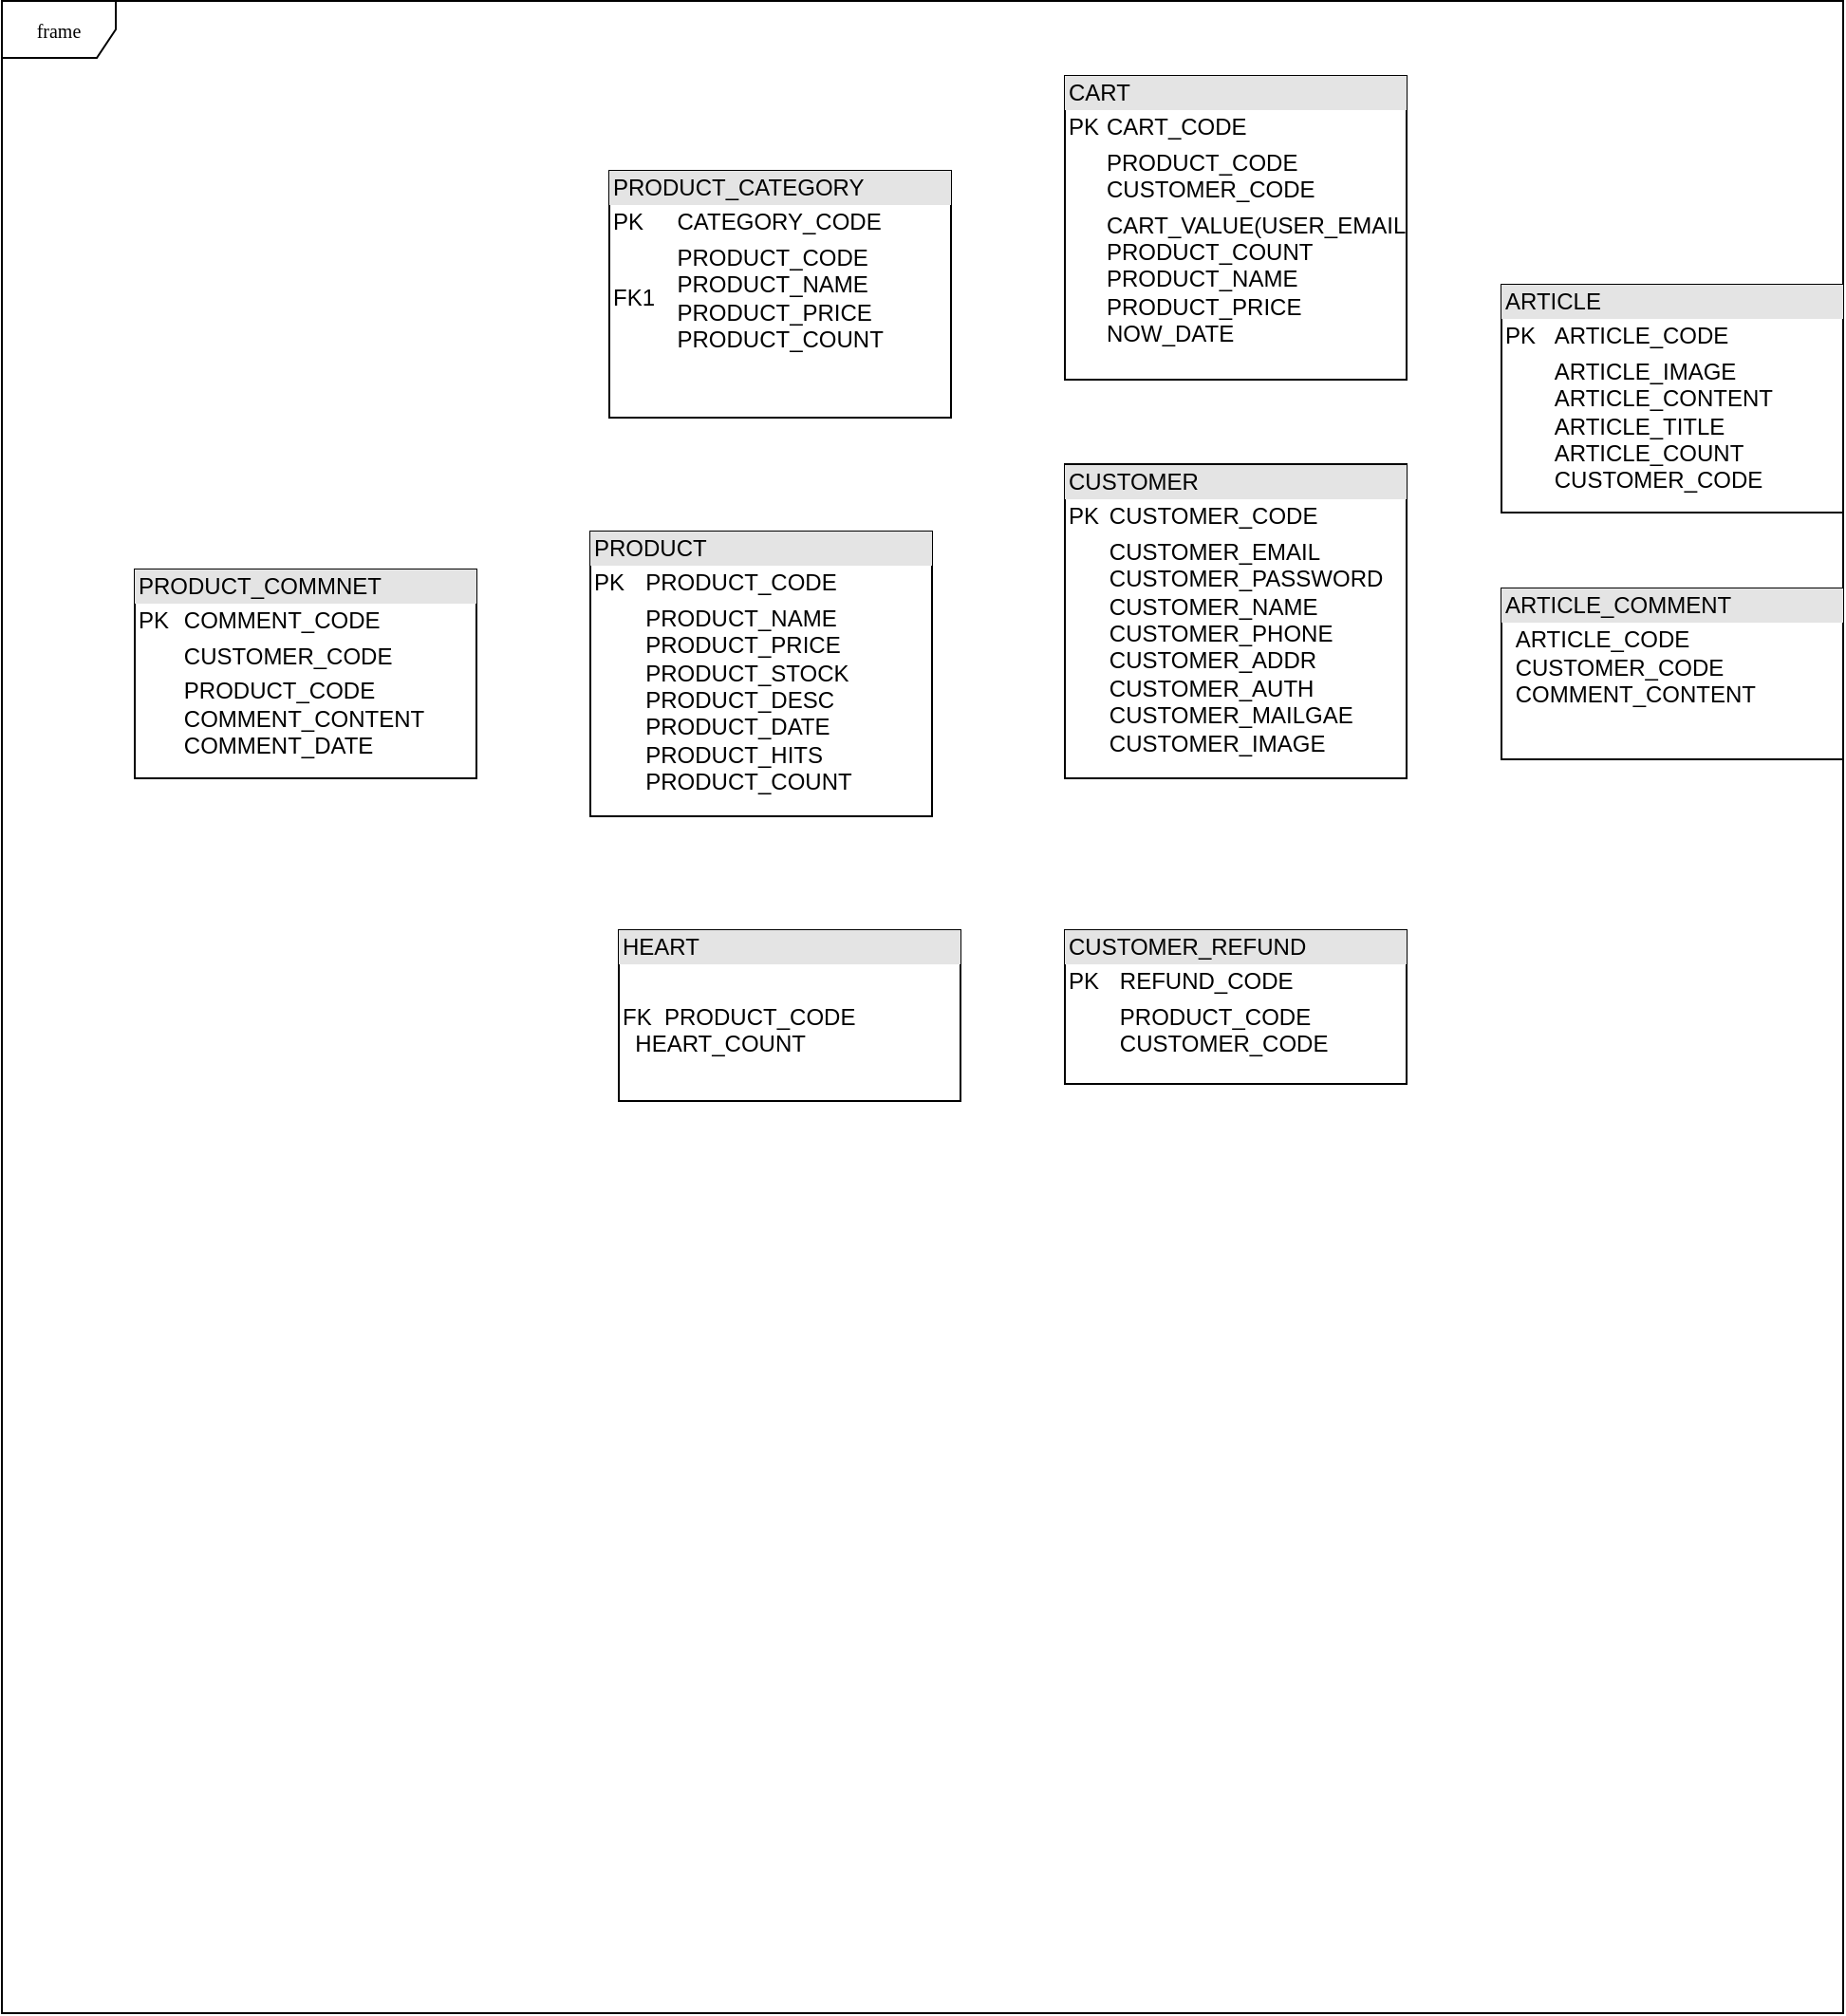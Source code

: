 <mxfile version="20.2.2" type="github">
  <diagram name="Page-1" id="c4acf3e9-155e-7222-9cf6-157b1a14988f">
    <mxGraphModel dx="1220" dy="1104" grid="1" gridSize="10" guides="1" tooltips="1" connect="1" arrows="1" fold="1" page="1" pageScale="1" pageWidth="850" pageHeight="1100" background="none" math="0" shadow="0">
      <root>
        <mxCell id="0" />
        <mxCell id="1" parent="0" />
        <mxCell id="17acba5748e5396b-1" value="frame" style="shape=umlFrame;whiteSpace=wrap;html=1;rounded=0;shadow=0;comic=0;labelBackgroundColor=none;strokeWidth=1;fontFamily=Verdana;fontSize=10;align=center;" parent="1" vertex="1">
          <mxGeometry x="10" y="50.5" width="970" height="1060" as="geometry" />
        </mxCell>
        <mxCell id="ii9o1TOtf3gA66XrSauA-25" value="&lt;div style=&quot;box-sizing:border-box;width:100%;background:#e4e4e4;padding:2px;&quot;&gt;CUSTOMER&lt;/div&gt;&lt;table style=&quot;width:100%;font-size:1em;&quot; cellpadding=&quot;2&quot; cellspacing=&quot;0&quot;&gt;&lt;tbody&gt;&lt;tr&gt;&lt;td&gt;PK&lt;/td&gt;&lt;td&gt;CUSTOMER_CODE&lt;/td&gt;&lt;/tr&gt;&lt;tr&gt;&lt;td&gt;&lt;br&gt;&lt;/td&gt;&lt;td&gt;CUSTOMER_EMAIL&lt;br&gt;CUSTOMER_PASSWORD&lt;br&gt;CUSTOMER_NAME&lt;br&gt;CUSTOMER_PHONE&lt;br&gt;CUSTOMER_ADDR&lt;br&gt;CUSTOMER_AUTH&lt;br&gt;CUSTOMER_MAILGAE&lt;br&gt;CUSTOMER_IMAGE&lt;/td&gt;&lt;/tr&gt;&lt;tr&gt;&lt;td&gt;&lt;/td&gt;&lt;td&gt;&lt;br&gt;&lt;/td&gt;&lt;/tr&gt;&lt;/tbody&gt;&lt;/table&gt;" style="verticalAlign=top;align=left;overflow=fill;html=1;" vertex="1" parent="1">
          <mxGeometry x="570" y="294.5" width="180" height="165.5" as="geometry" />
        </mxCell>
        <mxCell id="ii9o1TOtf3gA66XrSauA-26" value="&lt;div style=&quot;box-sizing:border-box;width:100%;background:#e4e4e4;padding:2px;&quot;&gt;PRODUCT&lt;/div&gt;&lt;table style=&quot;width:100%;font-size:1em;&quot; cellpadding=&quot;2&quot; cellspacing=&quot;0&quot;&gt;&lt;tbody&gt;&lt;tr&gt;&lt;td&gt;PK&lt;/td&gt;&lt;td&gt;PRODUCT_CODE&lt;/td&gt;&lt;/tr&gt;&lt;tr&gt;&lt;td&gt;&lt;span style=&quot;white-space: pre;&quot;&gt;	&lt;/span&gt;&lt;br&gt;&lt;/td&gt;&lt;td&gt;PRODUCT_NAME&lt;br&gt;PRODUCT_PRICE&lt;br&gt;PRODUCT_STOCK&lt;br&gt;PRODUCT_DESC&lt;br&gt;PRODUCT_DATE&lt;br&gt;PRODUCT_HITS&lt;br&gt;PRODUCT_COUNT&lt;/td&gt;&lt;/tr&gt;&lt;/tbody&gt;&lt;/table&gt;" style="verticalAlign=top;align=left;overflow=fill;html=1;" vertex="1" parent="1">
          <mxGeometry x="320" y="330" width="180" height="150" as="geometry" />
        </mxCell>
        <mxCell id="ii9o1TOtf3gA66XrSauA-27" value="&lt;div style=&quot;box-sizing:border-box;width:100%;background:#e4e4e4;padding:2px;&quot;&gt;CART&lt;/div&gt;&lt;table style=&quot;width:100%;font-size:1em;&quot; cellpadding=&quot;2&quot; cellspacing=&quot;0&quot;&gt;&lt;tbody&gt;&lt;tr&gt;&lt;td&gt;PK&lt;/td&gt;&lt;td&gt;CART_CODE&lt;/td&gt;&lt;/tr&gt;&lt;tr&gt;&lt;td&gt;&lt;span style=&quot;white-space: pre;&quot;&gt;	&lt;/span&gt;&lt;/td&gt;&lt;td&gt;PRODUCT_CODE&lt;br&gt;CUSTOMER_CODE&lt;/td&gt;&lt;/tr&gt;&lt;tr&gt;&lt;td&gt;&lt;/td&gt;&lt;td&gt;CART_VALUE(USER_EMAIL)&lt;br&gt;PRODUCT_COUNT&lt;br&gt;PRODUCT_NAME&lt;br&gt;PRODUCT_PRICE&lt;br&gt;NOW_DATE&lt;/td&gt;&lt;/tr&gt;&lt;/tbody&gt;&lt;/table&gt;&lt;span style=&quot;white-space: pre;&quot;&gt;	&lt;/span&gt;" style="verticalAlign=top;align=left;overflow=fill;html=1;" vertex="1" parent="1">
          <mxGeometry x="570" y="90" width="180" height="160" as="geometry" />
        </mxCell>
        <mxCell id="ii9o1TOtf3gA66XrSauA-28" value="&lt;div style=&quot;box-sizing:border-box;width:100%;background:#e4e4e4;padding:2px;&quot;&gt;ARTICLE&lt;/div&gt;&lt;table style=&quot;width:100%;font-size:1em;&quot; cellpadding=&quot;2&quot; cellspacing=&quot;0&quot;&gt;&lt;tbody&gt;&lt;tr&gt;&lt;td&gt;PK&lt;/td&gt;&lt;td&gt;ARTICLE_CODE&lt;/td&gt;&lt;/tr&gt;&lt;tr&gt;&lt;td&gt;&lt;br&gt;&lt;/td&gt;&lt;td&gt;ARTICLE_IMAGE&lt;br&gt;ARTICLE_CONTENT&lt;br&gt;ARTICLE_TITLE&lt;br&gt;ARTICLE_COUNT&lt;br&gt;CUSTOMER_CODE&lt;br&gt;&lt;br&gt;&lt;/td&gt;&lt;/tr&gt;&lt;/tbody&gt;&lt;/table&gt;" style="verticalAlign=top;align=left;overflow=fill;html=1;" vertex="1" parent="1">
          <mxGeometry x="800" y="200" width="180" height="120" as="geometry" />
        </mxCell>
        <mxCell id="ii9o1TOtf3gA66XrSauA-29" value="&lt;div style=&quot;box-sizing:border-box;width:100%;background:#e4e4e4;padding:2px;&quot;&gt;HEART&lt;/div&gt;&lt;table style=&quot;width:100%;font-size:1em;&quot; cellpadding=&quot;2&quot; cellspacing=&quot;0&quot;&gt;&lt;tbody&gt;&lt;tr&gt;&lt;td&gt;&lt;br&gt;&lt;/td&gt;&lt;td&gt;&lt;br&gt;&lt;/td&gt;&lt;/tr&gt;&lt;tr&gt;&lt;td&gt;FK&lt;span style=&quot;white-space: pre;&quot;&gt;	&amp;nbsp;&lt;/span&gt;PRODUCT_CODE&lt;br&gt;&lt;span style=&quot;white-space: pre;&quot;&gt;	&lt;/span&gt;&amp;nbsp;HEART_COUNT&lt;br&gt;&lt;span style=&quot;white-space: pre;&quot;&gt;	&lt;/span&gt;&amp;nbsp;&lt;br&gt;&lt;/td&gt;&lt;td&gt;&lt;br&gt;&lt;/td&gt;&lt;/tr&gt;&lt;tr&gt;&lt;td&gt;&lt;br&gt;&lt;/td&gt;&lt;td&gt;&lt;br&gt;&lt;/td&gt;&lt;/tr&gt;&lt;/tbody&gt;&lt;/table&gt;" style="verticalAlign=top;align=left;overflow=fill;html=1;" vertex="1" parent="1">
          <mxGeometry x="335" y="540" width="180" height="90" as="geometry" />
        </mxCell>
        <mxCell id="ii9o1TOtf3gA66XrSauA-32" value="&lt;div style=&quot;box-sizing:border-box;width:100%;background:#e4e4e4;padding:2px;&quot;&gt;CUSTOMER_REFUND&lt;/div&gt;&lt;table style=&quot;width:100%;font-size:1em;&quot; cellpadding=&quot;2&quot; cellspacing=&quot;0&quot;&gt;&lt;tbody&gt;&lt;tr&gt;&lt;td&gt;PK&lt;/td&gt;&lt;td&gt;REFUND_CODE&lt;/td&gt;&lt;/tr&gt;&lt;tr&gt;&lt;td&gt;&lt;br&gt;&lt;/td&gt;&lt;td&gt;PRODUCT_CODE&lt;br&gt;CUSTOMER_CODE&lt;br&gt;&lt;br&gt;&lt;/td&gt;&lt;/tr&gt;&lt;tr&gt;&lt;td&gt;&lt;/td&gt;&lt;td&gt;&lt;br&gt;&lt;/td&gt;&lt;/tr&gt;&lt;/tbody&gt;&lt;/table&gt;" style="verticalAlign=top;align=left;overflow=fill;html=1;" vertex="1" parent="1">
          <mxGeometry x="570" y="540" width="180" height="81" as="geometry" />
        </mxCell>
        <mxCell id="ii9o1TOtf3gA66XrSauA-34" value="&lt;div style=&quot;box-sizing:border-box;width:100%;background:#e4e4e4;padding:2px;&quot;&gt;PRODUCT_CATEGORY&lt;/div&gt;&lt;table style=&quot;width:100%;font-size:1em;&quot; cellpadding=&quot;2&quot; cellspacing=&quot;0&quot;&gt;&lt;tbody&gt;&lt;tr&gt;&lt;td&gt;PK&lt;/td&gt;&lt;td&gt;CATEGORY_CODE&lt;/td&gt;&lt;/tr&gt;&lt;tr&gt;&lt;td&gt;FK1&lt;/td&gt;&lt;td&gt;PRODUCT_CODE&lt;br&gt;PRODUCT_NAME&lt;br&gt;PRODUCT_PRICE&lt;br&gt;PRODUCT_COUNT&lt;/td&gt;&lt;/tr&gt;&lt;tr&gt;&lt;td&gt;&lt;br&gt;&lt;/td&gt;&lt;td&gt;&lt;br&gt;&lt;/td&gt;&lt;/tr&gt;&lt;/tbody&gt;&lt;/table&gt;" style="verticalAlign=top;align=left;overflow=fill;html=1;" vertex="1" parent="1">
          <mxGeometry x="330" y="140" width="180" height="130" as="geometry" />
        </mxCell>
        <mxCell id="ii9o1TOtf3gA66XrSauA-35" value="&lt;div style=&quot;box-sizing:border-box;width:100%;background:#e4e4e4;padding:2px;&quot;&gt;PRODUCT_COMMNET&lt;/div&gt;&lt;table style=&quot;width:100%;font-size:1em;&quot; cellpadding=&quot;2&quot; cellspacing=&quot;0&quot;&gt;&lt;tbody&gt;&lt;tr&gt;&lt;td&gt;PK&lt;/td&gt;&lt;td&gt;COMMENT_CODE&lt;/td&gt;&lt;/tr&gt;&lt;tr&gt;&lt;td&gt;&lt;br&gt;&lt;/td&gt;&lt;td&gt;CUSTOMER_CODE&lt;/td&gt;&lt;/tr&gt;&lt;tr&gt;&lt;td&gt;&lt;/td&gt;&lt;td&gt;PRODUCT_CODE&lt;br&gt;COMMENT_CONTENT&lt;br&gt;COMMENT_DATE&lt;br&gt;&lt;/td&gt;&lt;/tr&gt;&lt;/tbody&gt;&lt;/table&gt;" style="verticalAlign=top;align=left;overflow=fill;html=1;" vertex="1" parent="1">
          <mxGeometry x="80" y="350" width="180" height="110" as="geometry" />
        </mxCell>
        <mxCell id="ii9o1TOtf3gA66XrSauA-36" value="&lt;div style=&quot;box-sizing:border-box;width:100%;background:#e4e4e4;padding:2px;&quot;&gt;ARTICLE_COMMENT&lt;/div&gt;&lt;table style=&quot;width:100%;font-size:1em;&quot; cellpadding=&quot;2&quot; cellspacing=&quot;0&quot;&gt;&lt;tbody&gt;&lt;tr&gt;&lt;td&gt;&lt;br&gt;&lt;/td&gt;&lt;td&gt;ARTICLE_CODE&lt;br&gt;CUSTOMER_CODE&lt;br&gt;COMMENT_CONTENT&lt;br&gt;&lt;br&gt;&lt;/td&gt;&lt;/tr&gt;&lt;/tbody&gt;&lt;/table&gt;" style="verticalAlign=top;align=left;overflow=fill;html=1;" vertex="1" parent="1">
          <mxGeometry x="800" y="360" width="180" height="90" as="geometry" />
        </mxCell>
      </root>
    </mxGraphModel>
  </diagram>
</mxfile>

